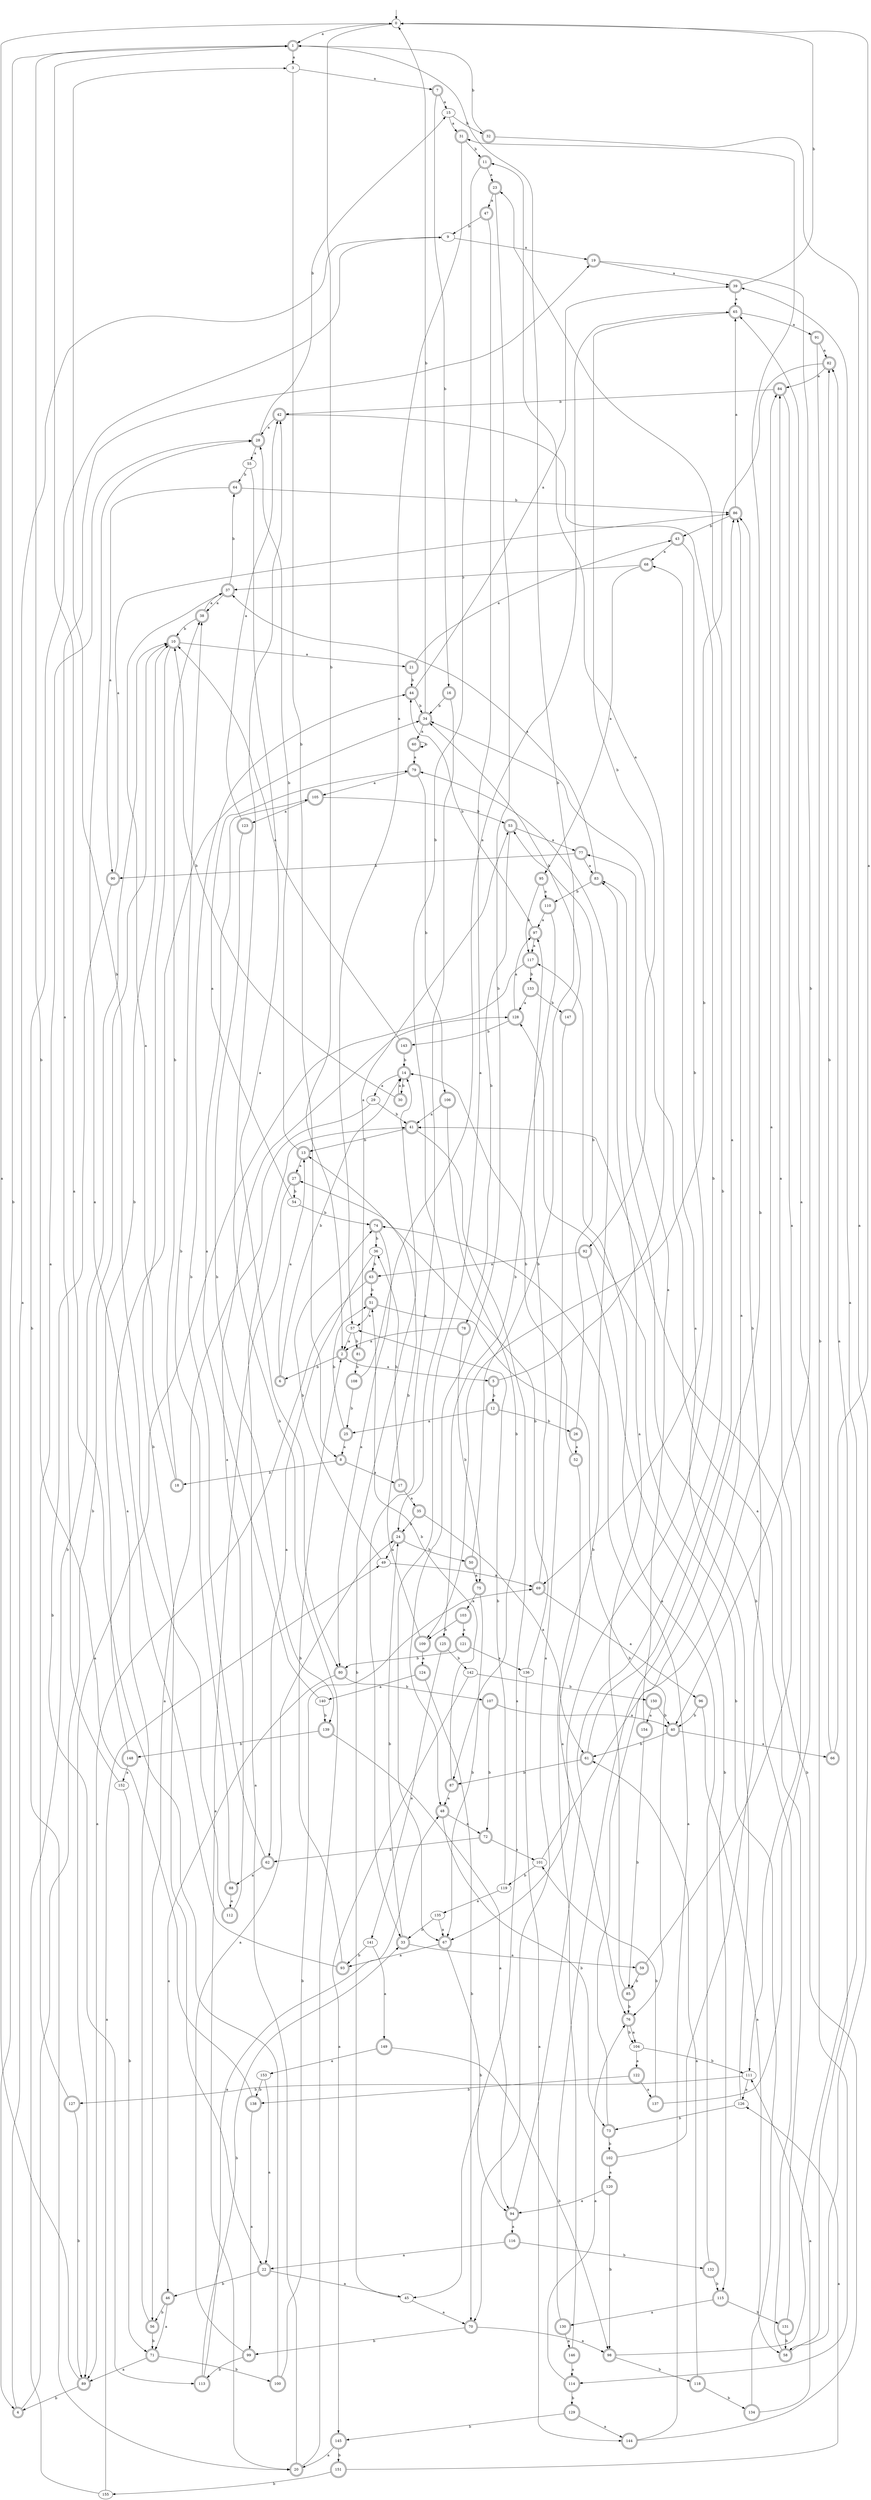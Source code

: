 digraph RandomDFA {
  __start0 [label="", shape=none];
  __start0 -> 0 [label=""];
  0 [shape=circle]
  0 -> 1 [label="a"]
  0 -> 2 [label="b"]
  1 [shape=doublecircle]
  1 -> 3 [label="a"]
  1 -> 4 [label="b"]
  2 [shape=doublecircle]
  2 -> 5 [label="a"]
  2 -> 6 [label="b"]
  3
  3 -> 7 [label="a"]
  3 -> 8 [label="b"]
  4 [shape=doublecircle]
  4 -> 9 [label="a"]
  4 -> 10 [label="b"]
  5 [shape=doublecircle]
  5 -> 11 [label="a"]
  5 -> 12 [label="b"]
  6 [shape=doublecircle]
  6 -> 13 [label="a"]
  6 -> 14 [label="b"]
  7 [shape=doublecircle]
  7 -> 15 [label="a"]
  7 -> 16 [label="b"]
  8 [shape=doublecircle]
  8 -> 17 [label="a"]
  8 -> 18 [label="b"]
  9
  9 -> 19 [label="a"]
  9 -> 20 [label="b"]
  10 [shape=doublecircle]
  10 -> 21 [label="a"]
  10 -> 22 [label="b"]
  11 [shape=doublecircle]
  11 -> 23 [label="a"]
  11 -> 24 [label="b"]
  12 [shape=doublecircle]
  12 -> 25 [label="a"]
  12 -> 26 [label="b"]
  13 [shape=doublecircle]
  13 -> 27 [label="a"]
  13 -> 28 [label="b"]
  14 [shape=doublecircle]
  14 -> 29 [label="a"]
  14 -> 30 [label="b"]
  15
  15 -> 31 [label="a"]
  15 -> 32 [label="b"]
  16 [shape=doublecircle]
  16 -> 33 [label="a"]
  16 -> 34 [label="b"]
  17 [shape=doublecircle]
  17 -> 35 [label="a"]
  17 -> 36 [label="b"]
  18 [shape=doublecircle]
  18 -> 37 [label="a"]
  18 -> 38 [label="b"]
  19 [shape=doublecircle]
  19 -> 39 [label="a"]
  19 -> 40 [label="b"]
  20 [shape=doublecircle]
  20 -> 41 [label="a"]
  20 -> 42 [label="b"]
  21 [shape=doublecircle]
  21 -> 43 [label="a"]
  21 -> 44 [label="b"]
  22 [shape=doublecircle]
  22 -> 45 [label="a"]
  22 -> 46 [label="b"]
  23 [shape=doublecircle]
  23 -> 47 [label="a"]
  23 -> 48 [label="b"]
  24 [shape=doublecircle]
  24 -> 49 [label="a"]
  24 -> 50 [label="b"]
  25 [shape=doublecircle]
  25 -> 8 [label="a"]
  25 -> 51 [label="b"]
  26 [shape=doublecircle]
  26 -> 52 [label="a"]
  26 -> 53 [label="b"]
  27 [shape=doublecircle]
  27 -> 20 [label="a"]
  27 -> 54 [label="b"]
  28 [shape=doublecircle]
  28 -> 55 [label="a"]
  28 -> 15 [label="b"]
  29
  29 -> 56 [label="a"]
  29 -> 41 [label="b"]
  30 [shape=doublecircle]
  30 -> 14 [label="a"]
  30 -> 10 [label="b"]
  31 [shape=doublecircle]
  31 -> 57 [label="a"]
  31 -> 11 [label="b"]
  32 [shape=doublecircle]
  32 -> 58 [label="a"]
  32 -> 1 [label="b"]
  33 [shape=doublecircle]
  33 -> 59 [label="a"]
  33 -> 24 [label="b"]
  34 [shape=doublecircle]
  34 -> 60 [label="a"]
  34 -> 0 [label="b"]
  35 [shape=doublecircle]
  35 -> 61 [label="a"]
  35 -> 24 [label="b"]
  36
  36 -> 62 [label="a"]
  36 -> 63 [label="b"]
  37 [shape=doublecircle]
  37 -> 38 [label="a"]
  37 -> 64 [label="b"]
  38 [shape=doublecircle]
  38 -> 37 [label="a"]
  38 -> 10 [label="b"]
  39 [shape=doublecircle]
  39 -> 65 [label="a"]
  39 -> 0 [label="b"]
  40 [shape=doublecircle]
  40 -> 66 [label="a"]
  40 -> 61 [label="b"]
  41 [shape=doublecircle]
  41 -> 45 [label="a"]
  41 -> 13 [label="b"]
  42 [shape=doublecircle]
  42 -> 28 [label="a"]
  42 -> 67 [label="b"]
  43 [shape=doublecircle]
  43 -> 68 [label="a"]
  43 -> 69 [label="b"]
  44 [shape=doublecircle]
  44 -> 39 [label="a"]
  44 -> 34 [label="b"]
  45
  45 -> 70 [label="a"]
  45 -> 14 [label="b"]
  46 [shape=doublecircle]
  46 -> 71 [label="a"]
  46 -> 56 [label="b"]
  47 [shape=doublecircle]
  47 -> 67 [label="a"]
  47 -> 9 [label="b"]
  48 [shape=doublecircle]
  48 -> 72 [label="a"]
  48 -> 73 [label="b"]
  49
  49 -> 69 [label="a"]
  49 -> 74 [label="b"]
  50 [shape=doublecircle]
  50 -> 75 [label="a"]
  50 -> 1 [label="b"]
  51 [shape=doublecircle]
  51 -> 57 [label="a"]
  51 -> 76 [label="b"]
  52 [shape=doublecircle]
  52 -> 76 [label="a"]
  52 -> 14 [label="b"]
  53 [shape=doublecircle]
  53 -> 77 [label="a"]
  53 -> 78 [label="b"]
  54
  54 -> 79 [label="a"]
  54 -> 74 [label="b"]
  55
  55 -> 80 [label="a"]
  55 -> 64 [label="b"]
  56 [shape=doublecircle]
  56 -> 34 [label="a"]
  56 -> 71 [label="b"]
  57
  57 -> 2 [label="a"]
  57 -> 81 [label="b"]
  58 [shape=doublecircle]
  58 -> 82 [label="a"]
  58 -> 83 [label="b"]
  59 [shape=doublecircle]
  59 -> 84 [label="a"]
  59 -> 85 [label="b"]
  60 [shape=doublecircle]
  60 -> 79 [label="a"]
  60 -> 60 [label="b"]
  61 [shape=doublecircle]
  61 -> 86 [label="a"]
  61 -> 87 [label="b"]
  62 [shape=doublecircle]
  62 -> 88 [label="a"]
  62 -> 44 [label="b"]
  63 [shape=doublecircle]
  63 -> 89 [label="a"]
  63 -> 51 [label="b"]
  64 [shape=doublecircle]
  64 -> 90 [label="a"]
  64 -> 86 [label="b"]
  65 [shape=doublecircle]
  65 -> 91 [label="a"]
  65 -> 92 [label="b"]
  66 [shape=doublecircle]
  66 -> 0 [label="a"]
  66 -> 82 [label="b"]
  67 [shape=doublecircle]
  67 -> 93 [label="a"]
  67 -> 94 [label="b"]
  68 [shape=doublecircle]
  68 -> 95 [label="a"]
  68 -> 37 [label="b"]
  69 [shape=doublecircle]
  69 -> 96 [label="a"]
  69 -> 97 [label="b"]
  70 [shape=doublecircle]
  70 -> 98 [label="a"]
  70 -> 99 [label="b"]
  71 [shape=doublecircle]
  71 -> 89 [label="a"]
  71 -> 100 [label="b"]
  72 [shape=doublecircle]
  72 -> 101 [label="a"]
  72 -> 62 [label="b"]
  73 [shape=doublecircle]
  73 -> 86 [label="a"]
  73 -> 102 [label="b"]
  74 [shape=doublecircle]
  74 -> 80 [label="a"]
  74 -> 36 [label="b"]
  75 [shape=doublecircle]
  75 -> 103 [label="a"]
  75 -> 67 [label="b"]
  76 [shape=doublecircle]
  76 -> 104 [label="a"]
  76 -> 104 [label="b"]
  77 [shape=doublecircle]
  77 -> 83 [label="a"]
  77 -> 90 [label="b"]
  78 [shape=doublecircle]
  78 -> 2 [label="a"]
  78 -> 75 [label="b"]
  79 [shape=doublecircle]
  79 -> 105 [label="a"]
  79 -> 106 [label="b"]
  80 [shape=doublecircle]
  80 -> 46 [label="a"]
  80 -> 107 [label="b"]
  81 [shape=doublecircle]
  81 -> 53 [label="a"]
  81 -> 108 [label="b"]
  82 [shape=doublecircle]
  82 -> 84 [label="a"]
  82 -> 109 [label="b"]
  83 [shape=doublecircle]
  83 -> 37 [label="a"]
  83 -> 110 [label="b"]
  84 [shape=doublecircle]
  84 -> 111 [label="a"]
  84 -> 42 [label="b"]
  85 [shape=doublecircle]
  85 -> 83 [label="a"]
  85 -> 76 [label="b"]
  86 [shape=doublecircle]
  86 -> 65 [label="a"]
  86 -> 43 [label="b"]
  87 [shape=doublecircle]
  87 -> 48 [label="a"]
  87 -> 51 [label="b"]
  88 [shape=doublecircle]
  88 -> 112 [label="a"]
  88 -> 38 [label="b"]
  89 [shape=doublecircle]
  89 -> 0 [label="a"]
  89 -> 4 [label="b"]
  90 [shape=doublecircle]
  90 -> 86 [label="a"]
  90 -> 113 [label="b"]
  91 [shape=doublecircle]
  91 -> 82 [label="a"]
  91 -> 114 [label="b"]
  92 [shape=doublecircle]
  92 -> 63 [label="a"]
  92 -> 115 [label="b"]
  93 [shape=doublecircle]
  93 -> 28 [label="a"]
  93 -> 2 [label="b"]
  94 [shape=doublecircle]
  94 -> 116 [label="a"]
  94 -> 23 [label="b"]
  95 [shape=doublecircle]
  95 -> 110 [label="a"]
  95 -> 117 [label="b"]
  96 [shape=doublecircle]
  96 -> 58 [label="a"]
  96 -> 40 [label="b"]
  97 [shape=doublecircle]
  97 -> 117 [label="a"]
  97 -> 44 [label="b"]
  98 [shape=doublecircle]
  98 -> 39 [label="a"]
  98 -> 118 [label="b"]
  99 [shape=doublecircle]
  99 -> 24 [label="a"]
  99 -> 113 [label="b"]
  100 [shape=doublecircle]
  100 -> 1 [label="a"]
  100 -> 69 [label="b"]
  101
  101 -> 84 [label="a"]
  101 -> 119 [label="b"]
  102 [shape=doublecircle]
  102 -> 120 [label="a"]
  102 -> 86 [label="b"]
  103 [shape=doublecircle]
  103 -> 121 [label="a"]
  103 -> 109 [label="b"]
  104
  104 -> 122 [label="a"]
  104 -> 111 [label="b"]
  105 [shape=doublecircle]
  105 -> 123 [label="a"]
  105 -> 53 [label="b"]
  106 [shape=doublecircle]
  106 -> 41 [label="a"]
  106 -> 87 [label="b"]
  107 [shape=doublecircle]
  107 -> 40 [label="a"]
  107 -> 72 [label="b"]
  108 [shape=doublecircle]
  108 -> 65 [label="a"]
  108 -> 25 [label="b"]
  109 [shape=doublecircle]
  109 -> 124 [label="a"]
  109 -> 13 [label="b"]
  110 [shape=doublecircle]
  110 -> 97 [label="a"]
  110 -> 125 [label="b"]
  111
  111 -> 126 [label="a"]
  111 -> 127 [label="b"]
  112 [shape=doublecircle]
  112 -> 128 [label="a"]
  112 -> 3 [label="b"]
  113 [shape=doublecircle]
  113 -> 48 [label="a"]
  113 -> 33 [label="b"]
  114 [shape=doublecircle]
  114 -> 76 [label="a"]
  114 -> 129 [label="b"]
  115 [shape=doublecircle]
  115 -> 130 [label="a"]
  115 -> 131 [label="b"]
  116 [shape=doublecircle]
  116 -> 22 [label="a"]
  116 -> 132 [label="b"]
  117 [shape=doublecircle]
  117 -> 89 [label="a"]
  117 -> 133 [label="b"]
  118 [shape=doublecircle]
  118 -> 61 [label="a"]
  118 -> 134 [label="b"]
  119
  119 -> 135 [label="a"]
  119 -> 57 [label="b"]
  120 [shape=doublecircle]
  120 -> 94 [label="a"]
  120 -> 98 [label="b"]
  121 [shape=doublecircle]
  121 -> 136 [label="a"]
  121 -> 80 [label="b"]
  122 [shape=doublecircle]
  122 -> 137 [label="a"]
  122 -> 138 [label="b"]
  123 [shape=doublecircle]
  123 -> 42 [label="a"]
  123 -> 139 [label="b"]
  124 [shape=doublecircle]
  124 -> 140 [label="a"]
  124 -> 70 [label="b"]
  125 [shape=doublecircle]
  125 -> 141 [label="a"]
  125 -> 142 [label="b"]
  126
  126 -> 68 [label="a"]
  126 -> 73 [label="b"]
  127 [shape=doublecircle]
  127 -> 28 [label="a"]
  127 -> 89 [label="b"]
  128 [shape=doublecircle]
  128 -> 97 [label="a"]
  128 -> 143 [label="b"]
  129 [shape=doublecircle]
  129 -> 144 [label="a"]
  129 -> 145 [label="b"]
  130 [shape=doublecircle]
  130 -> 146 [label="a"]
  130 -> 31 [label="b"]
  131 [shape=doublecircle]
  131 -> 34 [label="a"]
  131 -> 58 [label="b"]
  132 [shape=doublecircle]
  132 -> 117 [label="a"]
  132 -> 115 [label="b"]
  133 [shape=doublecircle]
  133 -> 128 [label="a"]
  133 -> 147 [label="b"]
  134 [shape=doublecircle]
  134 -> 111 [label="a"]
  134 -> 128 [label="b"]
  135
  135 -> 67 [label="a"]
  135 -> 33 [label="b"]
  136
  136 -> 144 [label="a"]
  136 -> 27 [label="b"]
  137 [shape=doublecircle]
  137 -> 65 [label="a"]
  137 -> 101 [label="b"]
  138 [shape=doublecircle]
  138 -> 99 [label="a"]
  138 -> 1 [label="b"]
  139 [shape=doublecircle]
  139 -> 94 [label="a"]
  139 -> 148 [label="b"]
  140
  140 -> 105 [label="a"]
  140 -> 139 [label="b"]
  141
  141 -> 149 [label="a"]
  141 -> 93 [label="b"]
  142
  142 -> 145 [label="a"]
  142 -> 150 [label="b"]
  143 [shape=doublecircle]
  143 -> 10 [label="a"]
  143 -> 14 [label="b"]
  144 [shape=doublecircle]
  144 -> 74 [label="a"]
  144 -> 41 [label="b"]
  145 [shape=doublecircle]
  145 -> 20 [label="a"]
  145 -> 151 [label="b"]
  146 [shape=doublecircle]
  146 -> 114 [label="a"]
  146 -> 79 [label="b"]
  147 [shape=doublecircle]
  147 -> 70 [label="a"]
  147 -> 34 [label="b"]
  148 [shape=doublecircle]
  148 -> 152 [label="a"]
  148 -> 10 [label="b"]
  149 [shape=doublecircle]
  149 -> 153 [label="a"]
  149 -> 98 [label="b"]
  150 [shape=doublecircle]
  150 -> 154 [label="a"]
  150 -> 40 [label="b"]
  151 [shape=doublecircle]
  151 -> 126 [label="a"]
  151 -> 155 [label="b"]
  152
  152 -> 19 [label="a"]
  152 -> 71 [label="b"]
  153
  153 -> 22 [label="a"]
  153 -> 138 [label="b"]
  154 [shape=doublecircle]
  154 -> 77 [label="a"]
  154 -> 85 [label="b"]
  155
  155 -> 49 [label="a"]
  155 -> 10 [label="b"]
}
